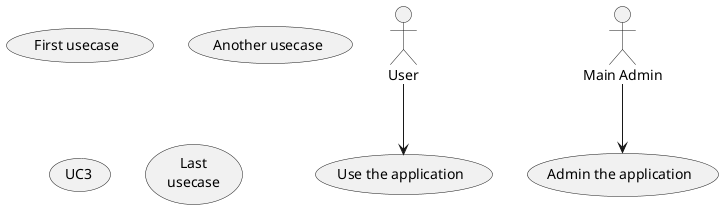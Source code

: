 @startuml

(First usecase)
(Another usecase) as (UC2)
usecase UC3
usecase (Last\nusecase) as UC4


:User: --> (Use)
"Main Admin" as Admin
"Use the application" as (Use)
Admin --> (Admin the application)


@enduml
